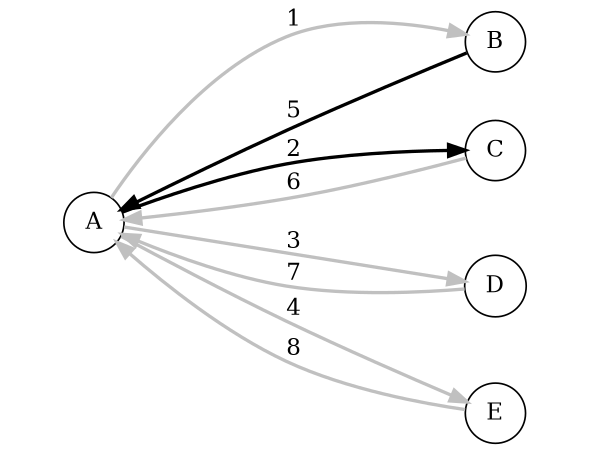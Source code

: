 digraph D {
  rankdir=LR
  size="4,3"
  ratio="fill"
  edge[style="bold"]
  node[shape="circle"]
A -> B[label="1", color="grey"]A -> C[label="2", color="black"]A -> D[label="3", color="grey"]A -> E[label="4", color="grey"]B -> A[label="5", color="black"]C -> A[label="6", color="grey"]D -> A[label="7", color="grey"]E -> A[label="8", color="grey"]}